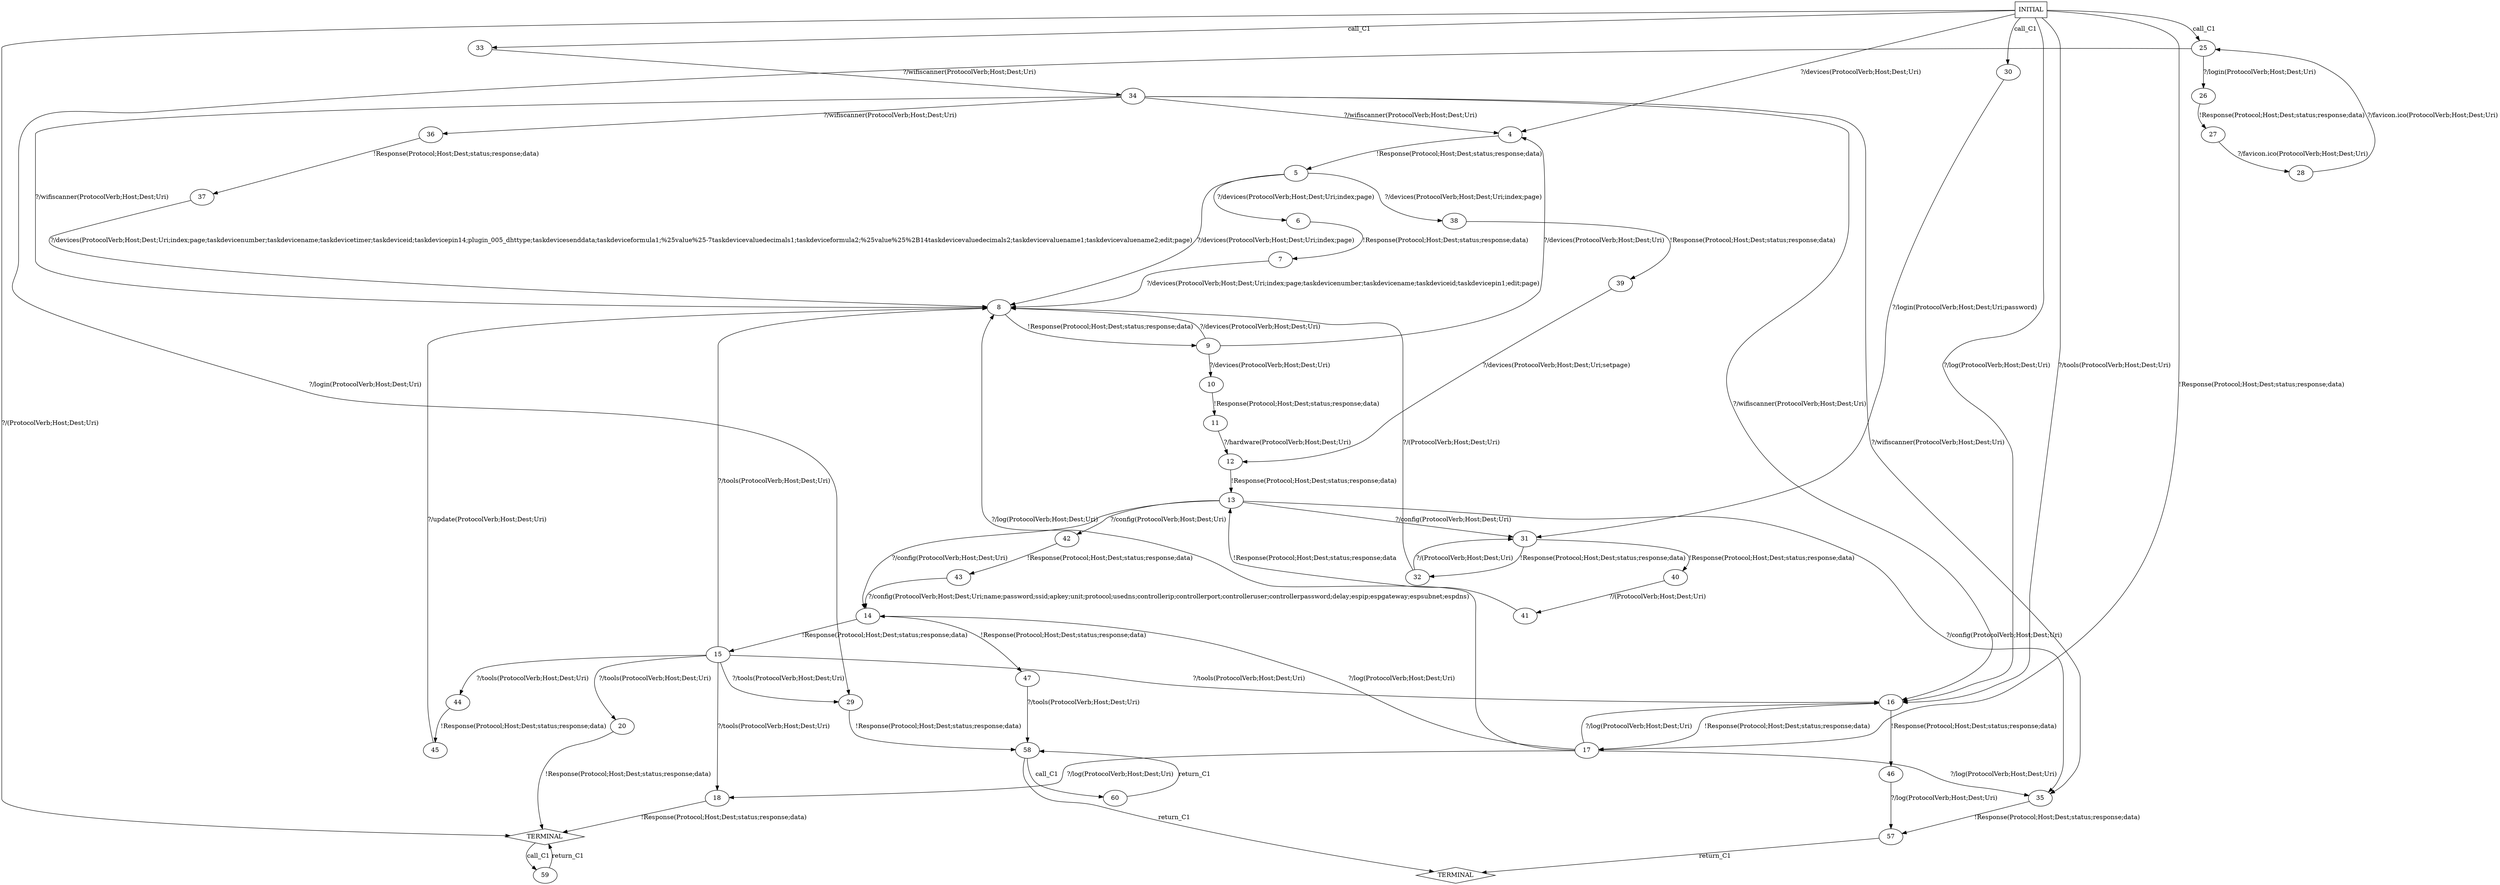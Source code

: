 digraph G {
  0 [label="INITIAL",shape=box];
  1 [label="TERMINAL",shape=diamond];
  4 [label="4"];
  5 [label="5"];
  6 [label="6"];
  7 [label="7"];
  8 [label="8"];
  9 [label="9"];
  10 [label="10"];
  11 [label="11"];
  12 [label="12"];
  13 [label="13"];
  14 [label="14"];
  15 [label="15"];
  16 [label="16"];
  17 [label="17"];
  18 [label="18"];
  20 [label="20"];
  24 [label="TERMINAL",shape=diamond];
  25 [label="25"];
  26 [label="26"];
  27 [label="27"];
  28 [label="28"];
  29 [label="29"];
  30 [label="30"];
  31 [label="31"];
  32 [label="32"];
  33 [label="33"];
  34 [label="34"];
  35 [label="35"];
  36 [label="36"];
  37 [label="37"];
  38 [label="38"];
  39 [label="39"];
  40 [label="40"];
  41 [label="41"];
  42 [label="42"];
  43 [label="43"];
  44 [label="44"];
  45 [label="45"];
  46 [label="46"];
  47 [label="47"];
  57 [label="57"];
  58 [label="58"];
  59 [label="59"];
  60 [label="60"];
0->1  [label="?/(ProtocolVerb;Host;Dest;Uri)"];
0->4  [label="?/devices(ProtocolVerb;Host;Dest;Uri)"];
4->5  [label="!Response(Protocol;Host;Dest;status;response;data)"];
5->6  [label="?/devices(ProtocolVerb;Host;Dest;Uri;index;page)"];
5->8  [label="?/devices(ProtocolVerb;Host;Dest;Uri;index;page)"];
5->38  [label="?/devices(ProtocolVerb;Host;Dest;Uri;index;page)"];
6->7  [label="!Response(Protocol;Host;Dest;status;response;data)"];
7->8  [label="?/devices(ProtocolVerb;Host;Dest;Uri;index;page;taskdevicenumber;taskdevicename;taskdeviceid;taskdevicepin1;edit;page)"];
8->9  [label="!Response(Protocol;Host;Dest;status;response;data)"];
9->4  [label="?/devices(ProtocolVerb;Host;Dest;Uri)"];
9->8  [label="?/devices(ProtocolVerb;Host;Dest;Uri)"];
9->10  [label="?/devices(ProtocolVerb;Host;Dest;Uri)"];
10->11  [label="!Response(Protocol;Host;Dest;status;response;data)"];
11->12  [label="?/hardware(ProtocolVerb;Host;Dest;Uri)"];
12->13  [label="!Response(Protocol;Host;Dest;status;response;data)"];
13->35  [label="?/config(ProtocolVerb;Host;Dest;Uri)"];
13->31  [label="?/config(ProtocolVerb;Host;Dest;Uri)"];
13->42  [label="?/config(ProtocolVerb;Host;Dest;Uri)"];
13->14  [label="?/config(ProtocolVerb;Host;Dest;Uri)"];
14->47  [label="!Response(Protocol;Host;Dest;status;response;data)"];
14->15  [label="!Response(Protocol;Host;Dest;status;response;data)"];
15->18  [label="?/tools(ProtocolVerb;Host;Dest;Uri)"];
15->8  [label="?/tools(ProtocolVerb;Host;Dest;Uri)"];
15->44  [label="?/tools(ProtocolVerb;Host;Dest;Uri)"];
15->29  [label="?/tools(ProtocolVerb;Host;Dest;Uri)"];
15->20  [label="?/tools(ProtocolVerb;Host;Dest;Uri)"];
15->16  [label="?/tools(ProtocolVerb;Host;Dest;Uri)"];
16->46  [label="!Response(Protocol;Host;Dest;status;response;data)"];
16->17  [label="!Response(Protocol;Host;Dest;status;response;data)"];
17->18  [label="?/log(ProtocolVerb;Host;Dest;Uri)"];
17->8  [label="?/log(ProtocolVerb;Host;Dest;Uri)"];
17->35  [label="?/log(ProtocolVerb;Host;Dest;Uri)"];
17->14  [label="?/log(ProtocolVerb;Host;Dest;Uri)"];
17->16  [label="?/log(ProtocolVerb;Host;Dest;Uri)"];
18->1  [label="!Response(Protocol;Host;Dest;status;response;data)"];
0->16  [label="?/log(ProtocolVerb;Host;Dest;Uri)"];
20->1  [label="!Response(Protocol;Host;Dest;status;response;data)"];
0->17  [label="!Response(Protocol;Host;Dest;status;response;data)"];
0->16  [label="?/tools(ProtocolVerb;Host;Dest;Uri)"];
25->29  [label="?/login(ProtocolVerb;Host;Dest;Uri)"];
25->26  [label="?/login(ProtocolVerb;Host;Dest;Uri)"];
26->27  [label="!Response(Protocol;Host;Dest;status;response;data)"];
27->28  [label="?/favicon.ico(ProtocolVerb;Host;Dest;Uri)"];
28->25  [label="?/favicon.ico(ProtocolVerb;Host;Dest;Uri)"];
29->58  [label="!Response(Protocol;Host;Dest;status;response;data)"];
30->31  [label="?/login(ProtocolVerb;Host;Dest;Uri;password)"];
31->40  [label="!Response(Protocol;Host;Dest;status;response;data)"];
31->32  [label="!Response(Protocol;Host;Dest;status;response;data)"];
32->8  [label="?/(ProtocolVerb;Host;Dest;Uri)"];
32->31  [label="?/(ProtocolVerb;Host;Dest;Uri)"];
33->34  [label="?/wifiscanner(ProtocolVerb;Host;Dest;Uri)"];
34->35  [label="?/wifiscanner(ProtocolVerb;Host;Dest;Uri)"];
34->16  [label="?/wifiscanner(ProtocolVerb;Host;Dest;Uri)"];
34->36  [label="?/wifiscanner(ProtocolVerb;Host;Dest;Uri)"];
34->4  [label="?/wifiscanner(ProtocolVerb;Host;Dest;Uri)"];
34->8  [label="?/wifiscanner(ProtocolVerb;Host;Dest;Uri)"];
35->57  [label="!Response(Protocol;Host;Dest;status;response;data)"];
36->37  [label="!Response(Protocol;Host;Dest;status;response;data)"];
37->8  [label="?/devices(ProtocolVerb;Host;Dest;Uri;index;page;taskdevicenumber;taskdevicename;taskdevicetimer;taskdeviceid;taskdevicepin14;plugin_005_dhttype;taskdevicesenddata;taskdeviceformula1;%25value%25-7taskdevicevaluedecimals1;taskdeviceformula2;%25value%25%2B14taskdevicevaluedecimals2;taskdevicevaluename1;taskdevicevaluename2;edit;page)"];
38->39  [label="!Response(Protocol;Host;Dest;status;response;data)"];
39->12  [label="?/devices(ProtocolVerb;Host;Dest;Uri;setpage)"];
40->41  [label="?/(ProtocolVerb;Host;Dest;Uri)"];
41->13  [label="!Response(Protocol;Host;Dest;status;response;data"];
42->43  [label="!Response(Protocol;Host;Dest;status;response;data)"];
43->14  [label="?/config(ProtocolVerb;Host;Dest;Uri;name;password;ssid;apkey;unit;protocol;usedns;controllerip;controllerport;controlleruser;controllerpassword;delay;espip;espgateway;espsubnet;espdns)"];
44->45  [label="!Response(Protocol;Host;Dest;status;response;data)"];
45->8  [label="?/update(ProtocolVerb;Host;Dest;Uri)"];
46->57  [label="?/log(ProtocolVerb;Host;Dest;Uri)"];
47->58  [label="?/tools(ProtocolVerb;Host;Dest;Uri)"];
0->33  [label="call_C1"];
0->25  [label="call_C1"];
0->30  [label="call_C1"];
57->24  [label="return_C1"];
58->24  [label="return_C1"];
59->1  [label="return_C1"];
1->59  [label="call_C1"];
60->58  [label="return_C1"];
58->60  [label="call_C1"];
}
